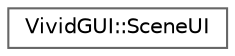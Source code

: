 digraph "Graphical Class Hierarchy"
{
 // LATEX_PDF_SIZE
  bgcolor="transparent";
  edge [fontname=Helvetica,fontsize=10,labelfontname=Helvetica,labelfontsize=10];
  node [fontname=Helvetica,fontsize=10,shape=box,height=0.2,width=0.4];
  rankdir="LR";
  Node0 [label="VividGUI::SceneUI",height=0.2,width=0.4,color="grey40", fillcolor="white", style="filled",URL="$class_vivid_g_u_i_1_1_scene_u_i.html",tooltip=" "];
}
